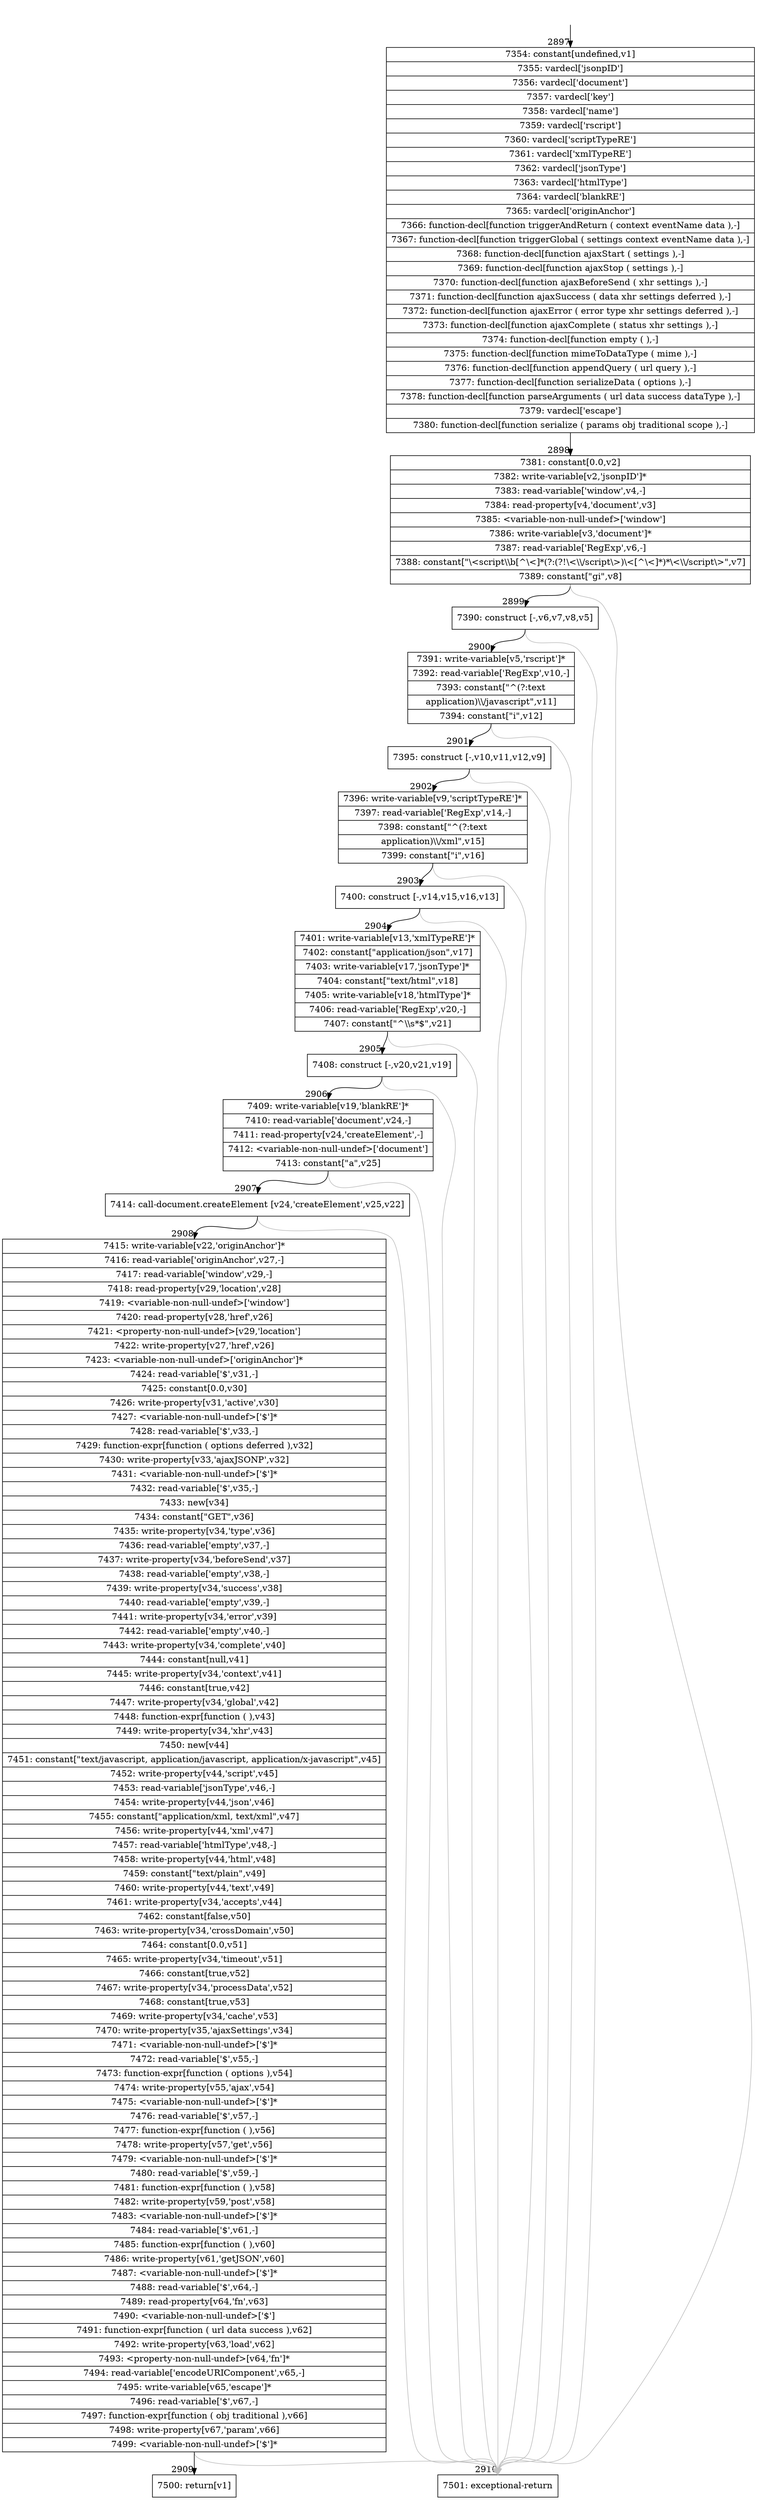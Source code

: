 digraph {
rankdir="TD"
BB_entry211[shape=none,label=""];
BB_entry211 -> BB2897 [tailport=s, headport=n, headlabel="    2897"]
BB2897 [shape=record label="{7354: constant[undefined,v1]|7355: vardecl['jsonpID']|7356: vardecl['document']|7357: vardecl['key']|7358: vardecl['name']|7359: vardecl['rscript']|7360: vardecl['scriptTypeRE']|7361: vardecl['xmlTypeRE']|7362: vardecl['jsonType']|7363: vardecl['htmlType']|7364: vardecl['blankRE']|7365: vardecl['originAnchor']|7366: function-decl[function triggerAndReturn ( context eventName data ),-]|7367: function-decl[function triggerGlobal ( settings context eventName data ),-]|7368: function-decl[function ajaxStart ( settings ),-]|7369: function-decl[function ajaxStop ( settings ),-]|7370: function-decl[function ajaxBeforeSend ( xhr settings ),-]|7371: function-decl[function ajaxSuccess ( data xhr settings deferred ),-]|7372: function-decl[function ajaxError ( error type xhr settings deferred ),-]|7373: function-decl[function ajaxComplete ( status xhr settings ),-]|7374: function-decl[function empty ( ),-]|7375: function-decl[function mimeToDataType ( mime ),-]|7376: function-decl[function appendQuery ( url query ),-]|7377: function-decl[function serializeData ( options ),-]|7378: function-decl[function parseArguments ( url data success dataType ),-]|7379: vardecl['escape']|7380: function-decl[function serialize ( params obj traditional scope ),-]}" ] 
BB2897 -> BB2898 [tailport=s, headport=n, headlabel="      2898"]
BB2898 [shape=record label="{7381: constant[0.0,v2]|7382: write-variable[v2,'jsonpID']*|7383: read-variable['window',v4,-]|7384: read-property[v4,'document',v3]|7385: \<variable-non-null-undef\>['window']|7386: write-variable[v3,'document']*|7387: read-variable['RegExp',v6,-]|7388: constant[\"\\\<script\\\\b[^\\\<]*(?:(?!\\\<\\\\/script\\\>)\\\<[^\\\<]*)*\\\<\\\\/script\\\>\",v7]|7389: constant[\"gi\",v8]}" ] 
BB2898 -> BB2899 [tailport=s, headport=n, headlabel="      2899"]
BB2898 -> BB2910 [tailport=s, headport=n, color=gray, headlabel="      2910"]
BB2899 [shape=record label="{7390: construct [-,v6,v7,v8,v5]}" ] 
BB2899 -> BB2900 [tailport=s, headport=n, headlabel="      2900"]
BB2899 -> BB2910 [tailport=s, headport=n, color=gray]
BB2900 [shape=record label="{7391: write-variable[v5,'rscript']*|7392: read-variable['RegExp',v10,-]|7393: constant[\"^(?:text|application)\\\\/javascript\",v11]|7394: constant[\"i\",v12]}" ] 
BB2900 -> BB2901 [tailport=s, headport=n, headlabel="      2901"]
BB2900 -> BB2910 [tailport=s, headport=n, color=gray]
BB2901 [shape=record label="{7395: construct [-,v10,v11,v12,v9]}" ] 
BB2901 -> BB2902 [tailport=s, headport=n, headlabel="      2902"]
BB2901 -> BB2910 [tailport=s, headport=n, color=gray]
BB2902 [shape=record label="{7396: write-variable[v9,'scriptTypeRE']*|7397: read-variable['RegExp',v14,-]|7398: constant[\"^(?:text|application)\\\\/xml\",v15]|7399: constant[\"i\",v16]}" ] 
BB2902 -> BB2903 [tailport=s, headport=n, headlabel="      2903"]
BB2902 -> BB2910 [tailport=s, headport=n, color=gray]
BB2903 [shape=record label="{7400: construct [-,v14,v15,v16,v13]}" ] 
BB2903 -> BB2904 [tailport=s, headport=n, headlabel="      2904"]
BB2903 -> BB2910 [tailport=s, headport=n, color=gray]
BB2904 [shape=record label="{7401: write-variable[v13,'xmlTypeRE']*|7402: constant[\"application/json\",v17]|7403: write-variable[v17,'jsonType']*|7404: constant[\"text/html\",v18]|7405: write-variable[v18,'htmlType']*|7406: read-variable['RegExp',v20,-]|7407: constant[\"^\\\\s*$\",v21]}" ] 
BB2904 -> BB2905 [tailport=s, headport=n, headlabel="      2905"]
BB2904 -> BB2910 [tailport=s, headport=n, color=gray]
BB2905 [shape=record label="{7408: construct [-,v20,v21,v19]}" ] 
BB2905 -> BB2906 [tailport=s, headport=n, headlabel="      2906"]
BB2905 -> BB2910 [tailport=s, headport=n, color=gray]
BB2906 [shape=record label="{7409: write-variable[v19,'blankRE']*|7410: read-variable['document',v24,-]|7411: read-property[v24,'createElement',-]|7412: \<variable-non-null-undef\>['document']|7413: constant[\"a\",v25]}" ] 
BB2906 -> BB2907 [tailport=s, headport=n, headlabel="      2907"]
BB2906 -> BB2910 [tailport=s, headport=n, color=gray]
BB2907 [shape=record label="{7414: call-document.createElement [v24,'createElement',v25,v22]}" ] 
BB2907 -> BB2908 [tailport=s, headport=n, headlabel="      2908"]
BB2907 -> BB2910 [tailport=s, headport=n, color=gray]
BB2908 [shape=record label="{7415: write-variable[v22,'originAnchor']*|7416: read-variable['originAnchor',v27,-]|7417: read-variable['window',v29,-]|7418: read-property[v29,'location',v28]|7419: \<variable-non-null-undef\>['window']|7420: read-property[v28,'href',v26]|7421: \<property-non-null-undef\>[v29,'location']|7422: write-property[v27,'href',v26]|7423: \<variable-non-null-undef\>['originAnchor']*|7424: read-variable['$',v31,-]|7425: constant[0.0,v30]|7426: write-property[v31,'active',v30]|7427: \<variable-non-null-undef\>['$']*|7428: read-variable['$',v33,-]|7429: function-expr[function ( options deferred ),v32]|7430: write-property[v33,'ajaxJSONP',v32]|7431: \<variable-non-null-undef\>['$']*|7432: read-variable['$',v35,-]|7433: new[v34]|7434: constant[\"GET\",v36]|7435: write-property[v34,'type',v36]|7436: read-variable['empty',v37,-]|7437: write-property[v34,'beforeSend',v37]|7438: read-variable['empty',v38,-]|7439: write-property[v34,'success',v38]|7440: read-variable['empty',v39,-]|7441: write-property[v34,'error',v39]|7442: read-variable['empty',v40,-]|7443: write-property[v34,'complete',v40]|7444: constant[null,v41]|7445: write-property[v34,'context',v41]|7446: constant[true,v42]|7447: write-property[v34,'global',v42]|7448: function-expr[function ( ),v43]|7449: write-property[v34,'xhr',v43]|7450: new[v44]|7451: constant[\"text/javascript, application/javascript, application/x-javascript\",v45]|7452: write-property[v44,'script',v45]|7453: read-variable['jsonType',v46,-]|7454: write-property[v44,'json',v46]|7455: constant[\"application/xml, text/xml\",v47]|7456: write-property[v44,'xml',v47]|7457: read-variable['htmlType',v48,-]|7458: write-property[v44,'html',v48]|7459: constant[\"text/plain\",v49]|7460: write-property[v44,'text',v49]|7461: write-property[v34,'accepts',v44]|7462: constant[false,v50]|7463: write-property[v34,'crossDomain',v50]|7464: constant[0.0,v51]|7465: write-property[v34,'timeout',v51]|7466: constant[true,v52]|7467: write-property[v34,'processData',v52]|7468: constant[true,v53]|7469: write-property[v34,'cache',v53]|7470: write-property[v35,'ajaxSettings',v34]|7471: \<variable-non-null-undef\>['$']*|7472: read-variable['$',v55,-]|7473: function-expr[function ( options ),v54]|7474: write-property[v55,'ajax',v54]|7475: \<variable-non-null-undef\>['$']*|7476: read-variable['$',v57,-]|7477: function-expr[function ( ),v56]|7478: write-property[v57,'get',v56]|7479: \<variable-non-null-undef\>['$']*|7480: read-variable['$',v59,-]|7481: function-expr[function ( ),v58]|7482: write-property[v59,'post',v58]|7483: \<variable-non-null-undef\>['$']*|7484: read-variable['$',v61,-]|7485: function-expr[function ( ),v60]|7486: write-property[v61,'getJSON',v60]|7487: \<variable-non-null-undef\>['$']*|7488: read-variable['$',v64,-]|7489: read-property[v64,'fn',v63]|7490: \<variable-non-null-undef\>['$']|7491: function-expr[function ( url data success ),v62]|7492: write-property[v63,'load',v62]|7493: \<property-non-null-undef\>[v64,'fn']*|7494: read-variable['encodeURIComponent',v65,-]|7495: write-variable[v65,'escape']*|7496: read-variable['$',v67,-]|7497: function-expr[function ( obj traditional ),v66]|7498: write-property[v67,'param',v66]|7499: \<variable-non-null-undef\>['$']*}" ] 
BB2908 -> BB2909 [tailport=s, headport=n, headlabel="      2909"]
BB2908 -> BB2910 [tailport=s, headport=n, color=gray]
BB2909 [shape=record label="{7500: return[v1]}" ] 
BB2910 [shape=record label="{7501: exceptional-return}" ] 
//#$~ 1513
}
